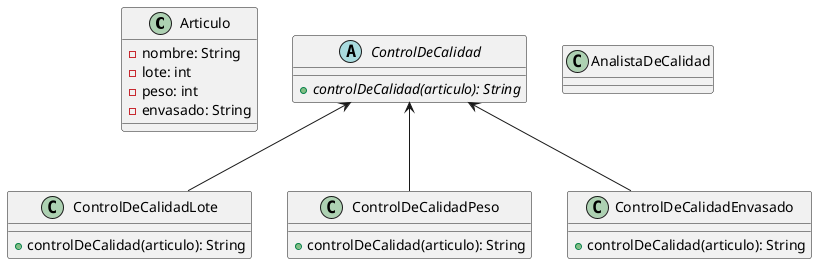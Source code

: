 @startuml

class Articulo{
-nombre: String
-lote: int
-peso: int
-envasado: String
}

abstract class ControlDeCalidad{
+{abstract}controlDeCalidad(articulo): String
}

class ControlDeCalidadLote{
+controlDeCalidad(articulo): String
}

class ControlDeCalidadPeso{
+controlDeCalidad(articulo): String
}

class ControlDeCalidadEnvasado{
+controlDeCalidad(articulo): String
}

ControlDeCalidad <-- ControlDeCalidadLote
ControlDeCalidad <-- ControlDeCalidadPeso
ControlDeCalidad <-- ControlDeCalidadEnvasado

class AnalistaDeCalidad {

}

@enduml